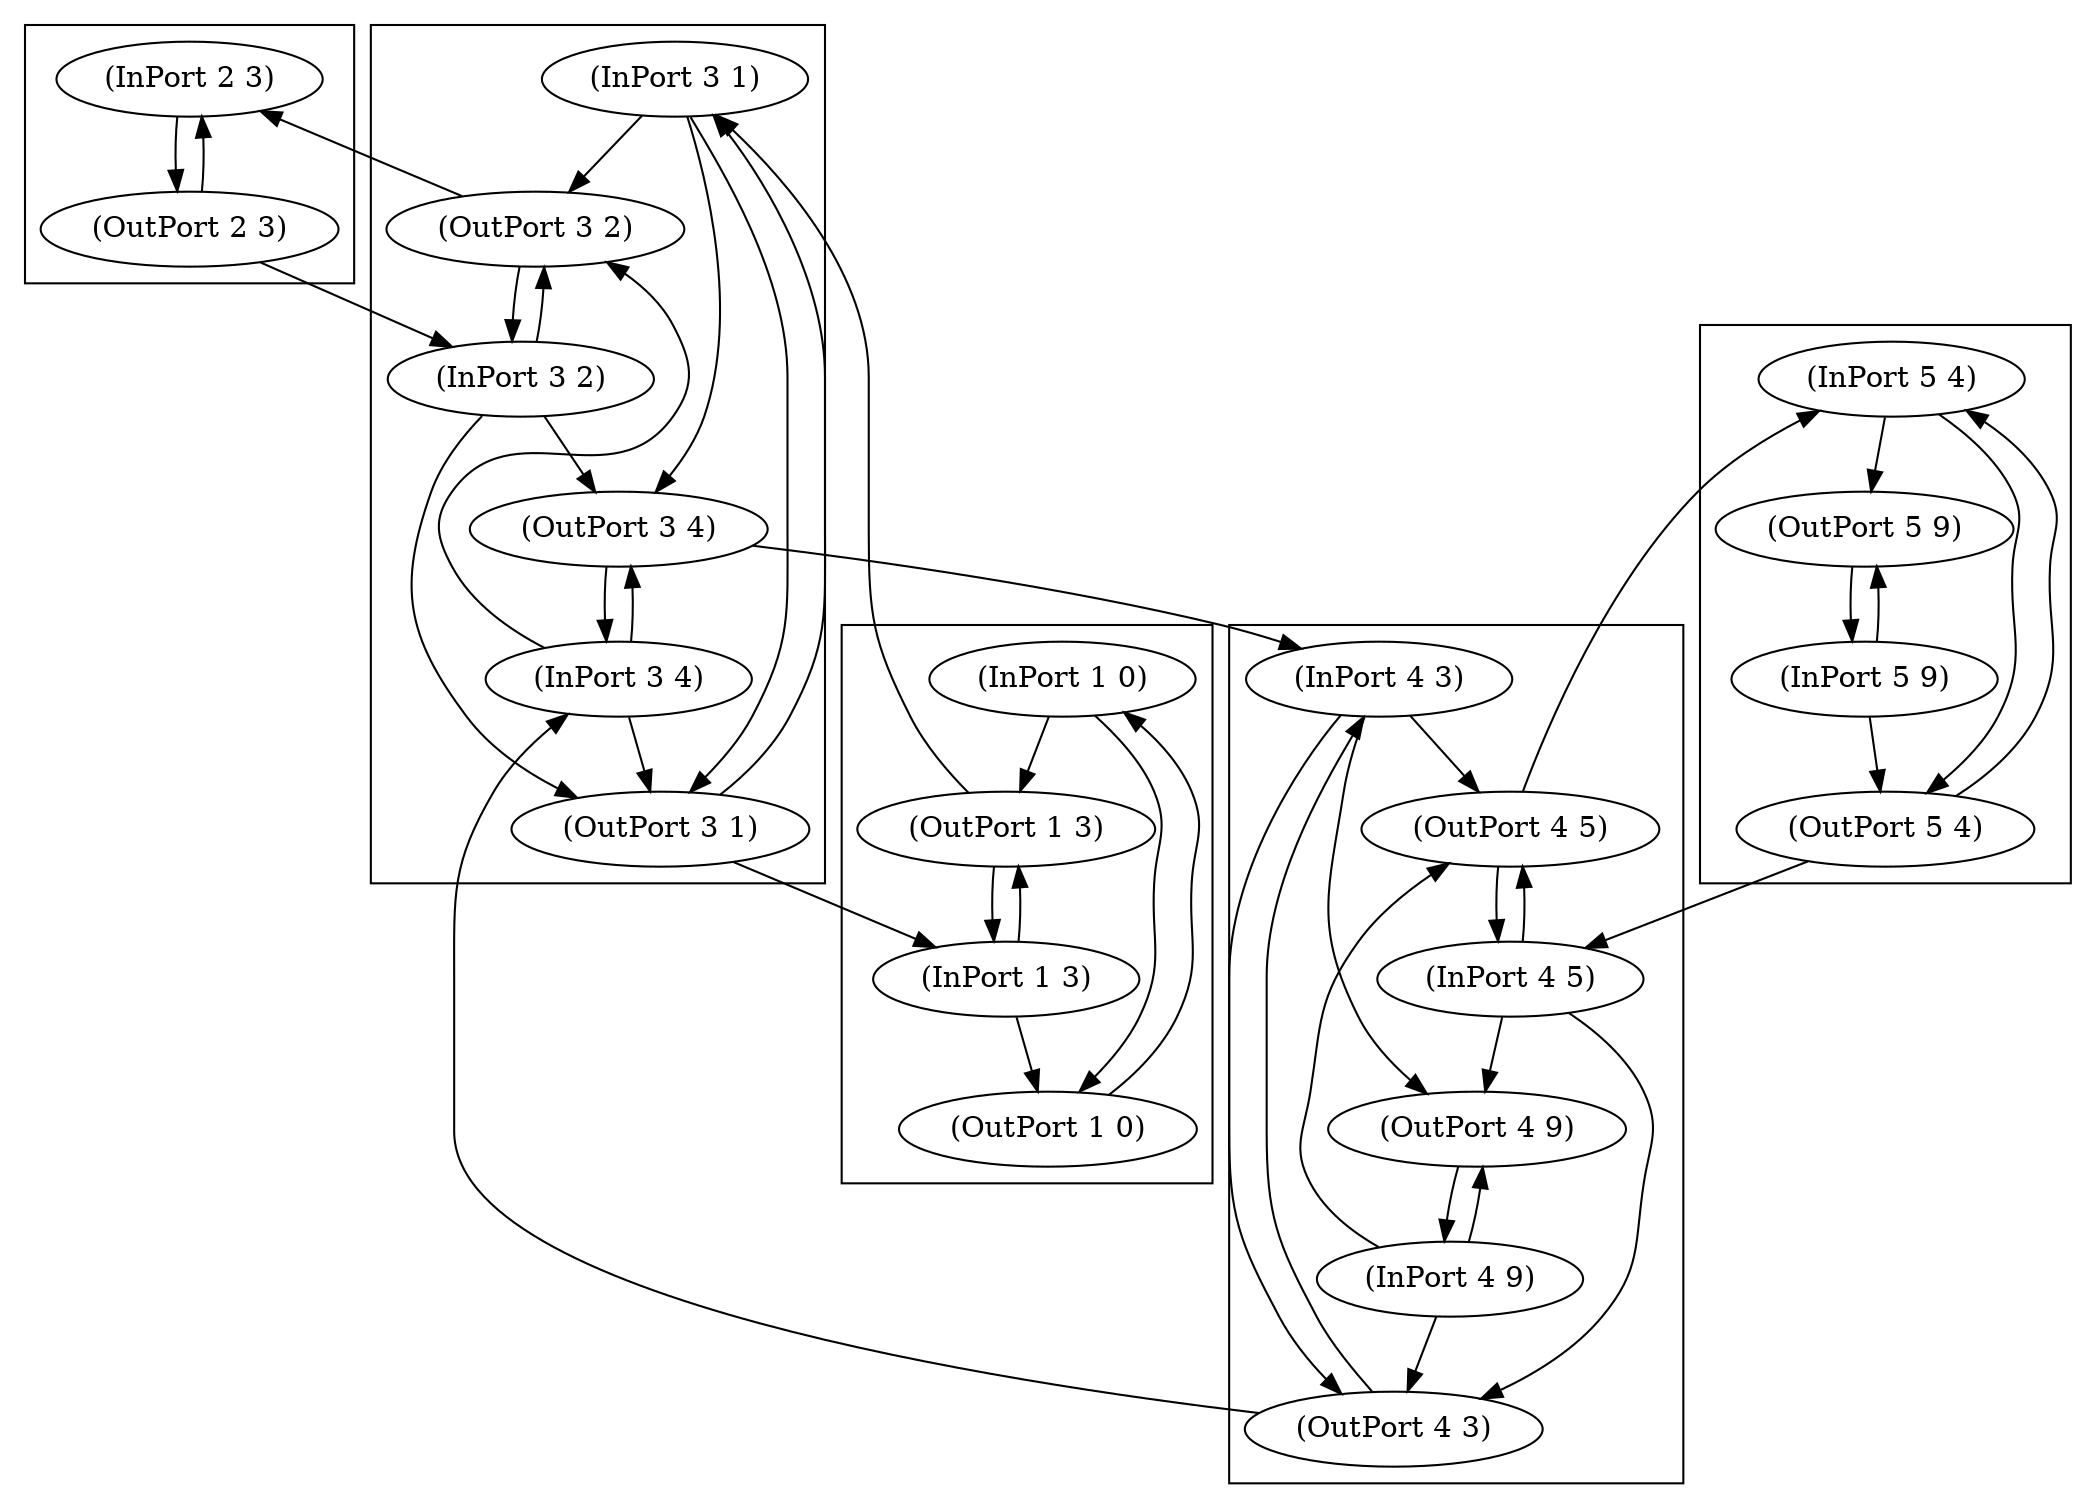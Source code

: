 digraph G {
  "(InPort 1 0)";
  "(InPort 1 3)";
  "(InPort 2 3)";
  "(InPort 3 1)";
  "(InPort 3 2)";
  "(InPort 3 4)";
  "(InPort 4 3)";
  "(InPort 4 5)";
  "(InPort 4 9)";
  "(InPort 5 4)";
  "(InPort 5 9)";
  "(OutPort 1 0)";
  "(OutPort 1 3)";
  "(OutPort 2 3)";
  "(OutPort 3 1)";
  "(OutPort 3 2)";
  "(OutPort 3 4)";
  "(OutPort 4 3)";
  "(OutPort 4 5)";
  "(OutPort 4 9)";
  "(OutPort 5 4)";
  "(OutPort 5 9)";
  
  subgraph cluster_1 { "(OutPort 1 3)";"(OutPort 1 0)";"(InPort 1 3)";"(InPort 1 0)";
     };
  subgraph cluster_2 { "(OutPort 2 3)";"(InPort 2 3)";
     };
  subgraph cluster_3 { "(OutPort 3 4)";"(OutPort 3 2)";"(OutPort 3 1)";"(InPort 3 4)";"(InPort 3 2)";"(InPort 3 1)";
     };
  subgraph cluster_4 { "(OutPort 4 9)";"(OutPort 4 5)";"(OutPort 4 3)";"(InPort 4 9)";"(InPort 4 5)";"(InPort 4 3)";
     };
  subgraph cluster_5 { "(OutPort 5 9)";"(OutPort 5 4)";"(InPort 5 9)";"(InPort 5 4)";
     };
  
  "(InPort 1 0)" -> "(OutPort 1 0)";
  "(InPort 1 0)" -> "(OutPort 1 3)";
  "(InPort 1 3)" -> "(OutPort 1 0)";
  "(InPort 1 3)" -> "(OutPort 1 3)";
  "(InPort 2 3)" -> "(OutPort 2 3)";
  "(InPort 3 1)" -> "(OutPort 3 1)";
  "(InPort 3 1)" -> "(OutPort 3 2)";
  "(InPort 3 1)" -> "(OutPort 3 4)";
  "(InPort 3 2)" -> "(OutPort 3 1)";
  "(InPort 3 2)" -> "(OutPort 3 2)";
  "(InPort 3 2)" -> "(OutPort 3 4)";
  "(InPort 3 4)" -> "(OutPort 3 1)";
  "(InPort 3 4)" -> "(OutPort 3 2)";
  "(InPort 3 4)" -> "(OutPort 3 4)";
  "(InPort 4 3)" -> "(OutPort 4 3)";
  "(InPort 4 3)" -> "(OutPort 4 5)";
  "(InPort 4 3)" -> "(OutPort 4 9)";
  "(InPort 4 5)" -> "(OutPort 4 3)";
  "(InPort 4 5)" -> "(OutPort 4 5)";
  "(InPort 4 5)" -> "(OutPort 4 9)";
  "(InPort 4 9)" -> "(OutPort 4 3)";
  "(InPort 4 9)" -> "(OutPort 4 5)";
  "(InPort 4 9)" -> "(OutPort 4 9)";
  "(InPort 5 4)" -> "(OutPort 5 4)";
  "(InPort 5 4)" -> "(OutPort 5 9)";
  "(InPort 5 9)" -> "(OutPort 5 4)";
  "(InPort 5 9)" -> "(OutPort 5 9)";
  "(OutPort 1 0)" -> "(InPort 1 0)";
  "(OutPort 1 3)" -> "(InPort 1 3)";
  "(OutPort 1 3)" -> "(InPort 3 1)";
  "(OutPort 2 3)" -> "(InPort 2 3)";
  "(OutPort 2 3)" -> "(InPort 3 2)";
  "(OutPort 3 1)" -> "(InPort 1 3)";
  "(OutPort 3 1)" -> "(InPort 3 1)";
  "(OutPort 3 2)" -> "(InPort 2 3)";
  "(OutPort 3 2)" -> "(InPort 3 2)";
  "(OutPort 3 4)" -> "(InPort 3 4)";
  "(OutPort 3 4)" -> "(InPort 4 3)";
  "(OutPort 4 3)" -> "(InPort 3 4)";
  "(OutPort 4 3)" -> "(InPort 4 3)";
  "(OutPort 4 5)" -> "(InPort 4 5)";
  "(OutPort 4 5)" -> "(InPort 5 4)";
  "(OutPort 4 9)" -> "(InPort 4 9)";
  "(OutPort 5 4)" -> "(InPort 4 5)";
  "(OutPort 5 4)" -> "(InPort 5 4)";
  "(OutPort 5 9)" -> "(InPort 5 9)";
  
  }